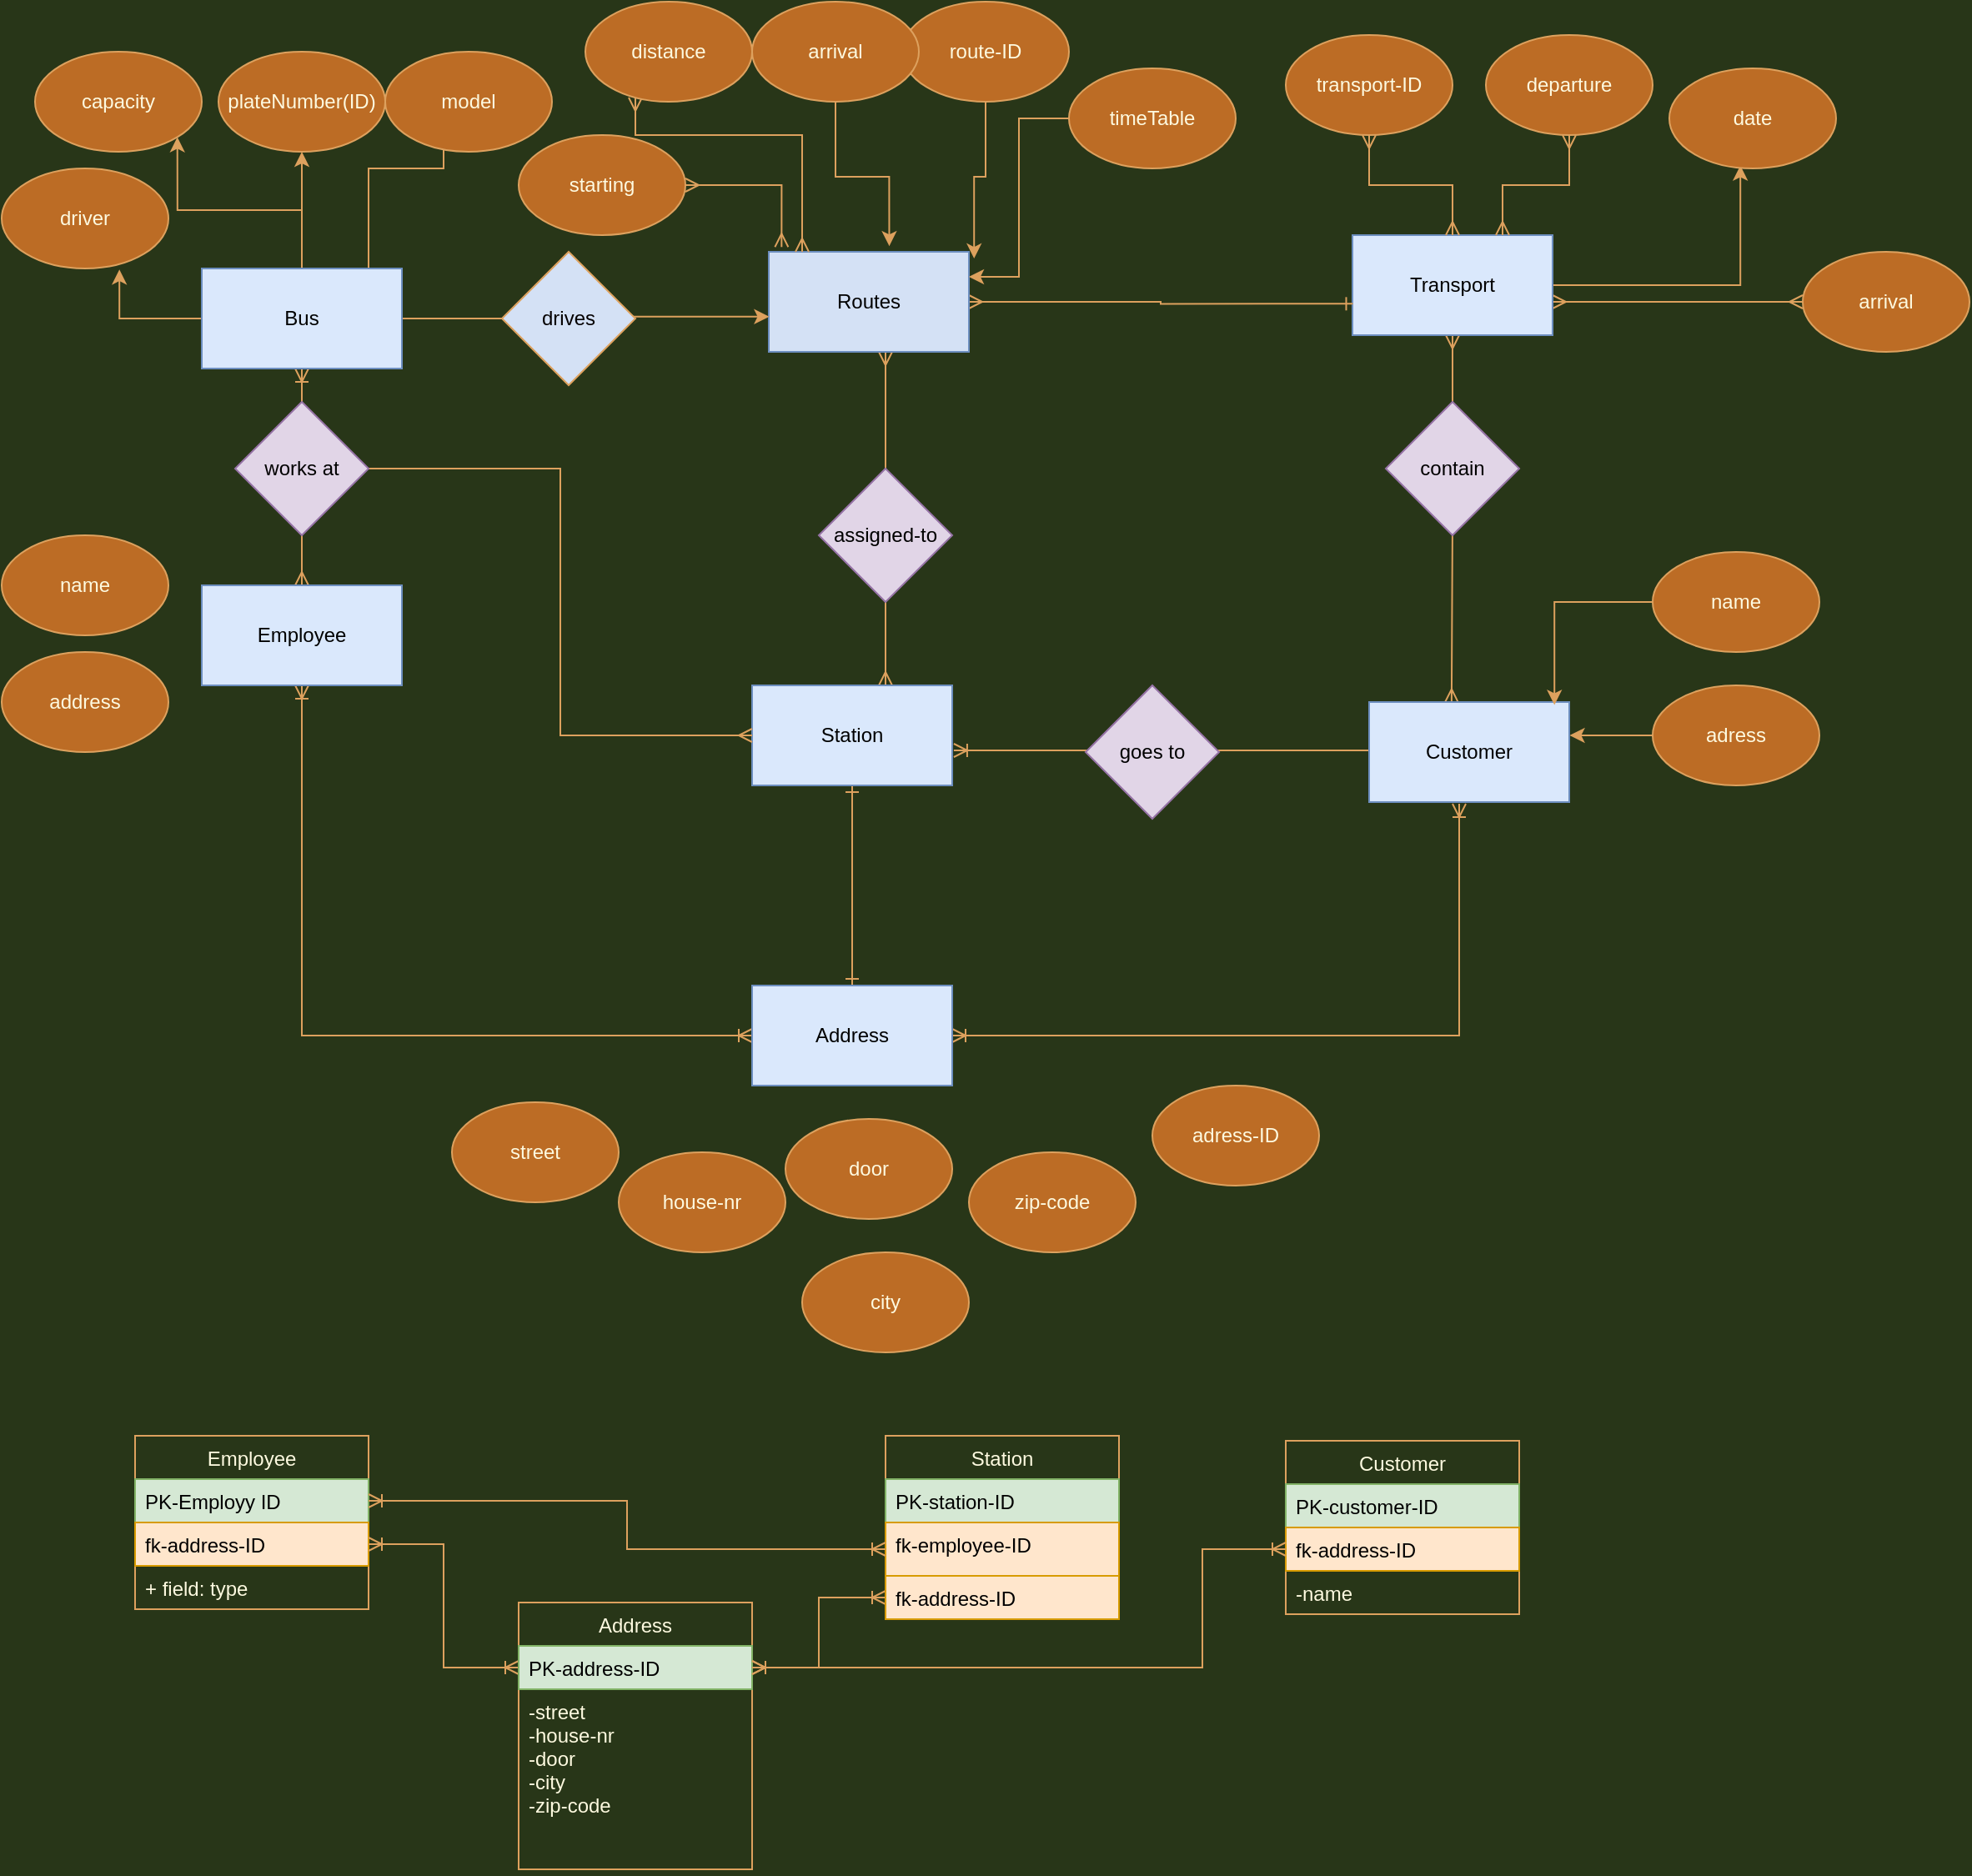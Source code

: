 <mxfile version="13.6.2" type="device"><diagram id="WFJB9txeCSuzep1cC1Dv" name="Page-1"><mxGraphModel dx="1178" dy="2312" grid="1" gridSize="10" guides="1" tooltips="1" connect="1" arrows="1" fold="1" page="1" pageScale="1" pageWidth="1169" pageHeight="1654" background="#283618" math="0" shadow="0"><root><mxCell id="0"/><mxCell id="1" parent="0"/><mxCell id="ZkM3j-1I3yB8eJo1ZE1y-53" style="edgeStyle=orthogonalEdgeStyle;rounded=0;orthogonalLoop=1;jettySize=auto;html=1;entryX=0.426;entryY=0.971;entryDx=0;entryDy=0;entryPerimeter=0;labelBackgroundColor=#283618;strokeColor=#DDA15E;fontColor=#FEFAE0;" edge="1" parent="1" source="ZkM3j-1I3yB8eJo1ZE1y-1" target="ZkM3j-1I3yB8eJo1ZE1y-43"><mxGeometry relative="1" as="geometry"/></mxCell><mxCell id="ZkM3j-1I3yB8eJo1ZE1y-89" style="edgeStyle=orthogonalEdgeStyle;rounded=0;orthogonalLoop=1;jettySize=auto;html=1;startArrow=ERmany;startFill=0;endArrow=ERmany;endFill=0;labelBackgroundColor=#283618;strokeColor=#DDA15E;fontColor=#FEFAE0;" edge="1" parent="1" source="ZkM3j-1I3yB8eJo1ZE1y-1" target="ZkM3j-1I3yB8eJo1ZE1y-49"><mxGeometry relative="1" as="geometry"><Array as="points"><mxPoint x="1050" y="170"/></Array></mxGeometry></mxCell><mxCell id="ZkM3j-1I3yB8eJo1ZE1y-92" style="edgeStyle=orthogonalEdgeStyle;rounded=0;orthogonalLoop=1;jettySize=auto;html=1;entryX=0.412;entryY=0.005;entryDx=0;entryDy=0;entryPerimeter=0;startArrow=ERmany;startFill=0;endArrow=ERmany;endFill=0;labelBackgroundColor=#283618;strokeColor=#DDA15E;fontColor=#FEFAE0;" edge="1" parent="1" source="ZkM3j-1I3yB8eJo1ZE1y-1" target="ZkM3j-1I3yB8eJo1ZE1y-6"><mxGeometry relative="1" as="geometry"/></mxCell><mxCell id="ZkM3j-1I3yB8eJo1ZE1y-1" value="Transport" style="rounded=0;whiteSpace=wrap;html=1;fillColor=#dae8fc;strokeColor=#6c8ebf;" vertex="1" parent="1"><mxGeometry x="810" y="130" width="120" height="60" as="geometry"/></mxCell><mxCell id="ZkM3j-1I3yB8eJo1ZE1y-12" style="edgeStyle=orthogonalEdgeStyle;rounded=0;orthogonalLoop=1;jettySize=auto;html=1;entryX=0.5;entryY=1;entryDx=0;entryDy=0;startArrow=ERone;startFill=0;endArrow=ERone;endFill=0;labelBackgroundColor=#283618;strokeColor=#DDA15E;fontColor=#FEFAE0;" edge="1" parent="1" source="ZkM3j-1I3yB8eJo1ZE1y-3" target="ZkM3j-1I3yB8eJo1ZE1y-4"><mxGeometry relative="1" as="geometry"><mxPoint x="510" y="470" as="targetPoint"/></mxGeometry></mxCell><mxCell id="ZkM3j-1I3yB8eJo1ZE1y-13" style="edgeStyle=orthogonalEdgeStyle;rounded=0;orthogonalLoop=1;jettySize=auto;html=1;entryX=0.45;entryY=1.017;entryDx=0;entryDy=0;entryPerimeter=0;endArrow=ERoneToMany;endFill=0;startArrow=ERoneToMany;startFill=0;labelBackgroundColor=#283618;strokeColor=#DDA15E;fontColor=#FEFAE0;" edge="1" parent="1" source="ZkM3j-1I3yB8eJo1ZE1y-3" target="ZkM3j-1I3yB8eJo1ZE1y-6"><mxGeometry relative="1" as="geometry"/></mxCell><mxCell id="ZkM3j-1I3yB8eJo1ZE1y-14" style="edgeStyle=orthogonalEdgeStyle;rounded=0;orthogonalLoop=1;jettySize=auto;html=1;entryX=0.5;entryY=1;entryDx=0;entryDy=0;endArrow=ERoneToMany;endFill=0;startArrow=ERoneToMany;startFill=0;labelBackgroundColor=#283618;strokeColor=#DDA15E;fontColor=#FEFAE0;" edge="1" parent="1" source="ZkM3j-1I3yB8eJo1ZE1y-3" target="ZkM3j-1I3yB8eJo1ZE1y-5"><mxGeometry relative="1" as="geometry"/></mxCell><mxCell id="ZkM3j-1I3yB8eJo1ZE1y-3" value="Address" style="rounded=0;whiteSpace=wrap;html=1;fillColor=#dae8fc;strokeColor=#6c8ebf;" vertex="1" parent="1"><mxGeometry x="450" y="580" width="120" height="60" as="geometry"/></mxCell><mxCell id="ZkM3j-1I3yB8eJo1ZE1y-83" style="edgeStyle=orthogonalEdgeStyle;rounded=0;orthogonalLoop=1;jettySize=auto;html=1;startArrow=ERmany;startFill=0;endArrow=ERmany;endFill=0;labelBackgroundColor=#283618;strokeColor=#DDA15E;fontColor=#FEFAE0;" edge="1" parent="1" source="ZkM3j-1I3yB8eJo1ZE1y-4" target="ZkM3j-1I3yB8eJo1ZE1y-27"><mxGeometry relative="1" as="geometry"><Array as="points"><mxPoint x="530" y="370"/><mxPoint x="530" y="370"/></Array></mxGeometry></mxCell><mxCell id="ZkM3j-1I3yB8eJo1ZE1y-4" value="Station" style="rounded=0;whiteSpace=wrap;html=1;fillColor=#dae8fc;strokeColor=#6c8ebf;" vertex="1" parent="1"><mxGeometry x="450" y="400" width="120" height="60" as="geometry"/></mxCell><mxCell id="ZkM3j-1I3yB8eJo1ZE1y-33" style="edgeStyle=orthogonalEdgeStyle;rounded=0;orthogonalLoop=1;jettySize=auto;html=1;entryX=0.5;entryY=1;entryDx=0;entryDy=0;startArrow=ERmany;startFill=0;endArrow=ERoneToMany;endFill=0;labelBackgroundColor=#283618;strokeColor=#DDA15E;fontColor=#FEFAE0;" edge="1" parent="1" source="ZkM3j-1I3yB8eJo1ZE1y-5" target="ZkM3j-1I3yB8eJo1ZE1y-30"><mxGeometry relative="1" as="geometry"/></mxCell><mxCell id="ZkM3j-1I3yB8eJo1ZE1y-5" value="Employee" style="rounded=0;whiteSpace=wrap;html=1;fillColor=#dae8fc;strokeColor=#6c8ebf;" vertex="1" parent="1"><mxGeometry x="120" y="340" width="120" height="60" as="geometry"/></mxCell><mxCell id="ZkM3j-1I3yB8eJo1ZE1y-17" style="edgeStyle=orthogonalEdgeStyle;rounded=0;orthogonalLoop=1;jettySize=auto;html=1;entryX=1.008;entryY=0.65;entryDx=0;entryDy=0;entryPerimeter=0;labelBackgroundColor=#283618;strokeColor=#DDA15E;fontColor=#FEFAE0;endArrow=ERoneToMany;endFill=0;" edge="1" parent="1" source="ZkM3j-1I3yB8eJo1ZE1y-6" target="ZkM3j-1I3yB8eJo1ZE1y-4"><mxGeometry relative="1" as="geometry"><Array as="points"><mxPoint x="610" y="439"/><mxPoint x="610" y="439"/></Array></mxGeometry></mxCell><mxCell id="ZkM3j-1I3yB8eJo1ZE1y-6" value="Customer" style="rounded=0;whiteSpace=wrap;html=1;fillColor=#dae8fc;strokeColor=#6c8ebf;" vertex="1" parent="1"><mxGeometry x="820" y="410" width="120" height="60" as="geometry"/></mxCell><mxCell id="ZkM3j-1I3yB8eJo1ZE1y-35" style="edgeStyle=orthogonalEdgeStyle;rounded=0;orthogonalLoop=1;jettySize=auto;html=1;entryX=0;entryY=0.5;entryDx=0;entryDy=0;endArrow=ERmany;endFill=0;labelBackgroundColor=#283618;strokeColor=#DDA15E;fontColor=#FEFAE0;" edge="1" parent="1" source="ZkM3j-1I3yB8eJo1ZE1y-18" target="ZkM3j-1I3yB8eJo1ZE1y-4"><mxGeometry relative="1" as="geometry"/></mxCell><mxCell id="ZkM3j-1I3yB8eJo1ZE1y-18" value="works at" style="rhombus;whiteSpace=wrap;html=1;fillColor=#e1d5e7;strokeColor=#9673a6;" vertex="1" parent="1"><mxGeometry x="140" y="230" width="80" height="80" as="geometry"/></mxCell><mxCell id="ZkM3j-1I3yB8eJo1ZE1y-20" value="assigned-to" style="rhombus;whiteSpace=wrap;html=1;fillColor=#e1d5e7;strokeColor=#9673a6;" vertex="1" parent="1"><mxGeometry x="490" y="270" width="80" height="80" as="geometry"/></mxCell><mxCell id="ZkM3j-1I3yB8eJo1ZE1y-24" value="goes to" style="rhombus;whiteSpace=wrap;html=1;fillColor=#e1d5e7;strokeColor=#9673a6;" vertex="1" parent="1"><mxGeometry x="650" y="400" width="80" height="80" as="geometry"/></mxCell><mxCell id="ZkM3j-1I3yB8eJo1ZE1y-85" style="edgeStyle=orthogonalEdgeStyle;rounded=0;orthogonalLoop=1;jettySize=auto;html=1;entryX=0.002;entryY=0.686;entryDx=0;entryDy=0;entryPerimeter=0;startArrow=ERmany;startFill=0;endArrow=ERone;endFill=0;labelBackgroundColor=#283618;strokeColor=#DDA15E;fontColor=#FEFAE0;" edge="1" parent="1" source="ZkM3j-1I3yB8eJo1ZE1y-27" target="ZkM3j-1I3yB8eJo1ZE1y-1"><mxGeometry relative="1" as="geometry"/></mxCell><mxCell id="ZkM3j-1I3yB8eJo1ZE1y-27" value="Routes" style="rounded=0;whiteSpace=wrap;html=1;fillColor=#D4E1F5;strokeColor=#6c8ebf;" vertex="1" parent="1"><mxGeometry x="460" y="140" width="120" height="60" as="geometry"/></mxCell><mxCell id="ZkM3j-1I3yB8eJo1ZE1y-29" value="contain" style="rhombus;whiteSpace=wrap;html=1;fillColor=#e1d5e7;strokeColor=#9673a6;" vertex="1" parent="1"><mxGeometry x="830" y="230" width="80" height="80" as="geometry"/></mxCell><mxCell id="ZkM3j-1I3yB8eJo1ZE1y-45" style="edgeStyle=orthogonalEdgeStyle;rounded=0;orthogonalLoop=1;jettySize=auto;html=1;entryX=1;entryY=1;entryDx=0;entryDy=0;labelBackgroundColor=#283618;strokeColor=#DDA15E;fontColor=#FEFAE0;" edge="1" parent="1" source="ZkM3j-1I3yB8eJo1ZE1y-30" target="ZkM3j-1I3yB8eJo1ZE1y-37"><mxGeometry relative="1" as="geometry"/></mxCell><mxCell id="ZkM3j-1I3yB8eJo1ZE1y-46" style="edgeStyle=orthogonalEdgeStyle;rounded=0;orthogonalLoop=1;jettySize=auto;html=1;entryX=0.706;entryY=1.01;entryDx=0;entryDy=0;entryPerimeter=0;labelBackgroundColor=#283618;strokeColor=#DDA15E;fontColor=#FEFAE0;" edge="1" parent="1" source="ZkM3j-1I3yB8eJo1ZE1y-30" target="ZkM3j-1I3yB8eJo1ZE1y-44"><mxGeometry relative="1" as="geometry"/></mxCell><mxCell id="ZkM3j-1I3yB8eJo1ZE1y-47" style="edgeStyle=orthogonalEdgeStyle;rounded=0;orthogonalLoop=1;jettySize=auto;html=1;entryX=0.5;entryY=1;entryDx=0;entryDy=0;labelBackgroundColor=#283618;strokeColor=#DDA15E;fontColor=#FEFAE0;" edge="1" parent="1" source="ZkM3j-1I3yB8eJo1ZE1y-30" target="ZkM3j-1I3yB8eJo1ZE1y-38"><mxGeometry relative="1" as="geometry"/></mxCell><mxCell id="ZkM3j-1I3yB8eJo1ZE1y-48" style="edgeStyle=orthogonalEdgeStyle;rounded=0;orthogonalLoop=1;jettySize=auto;html=1;entryX=0;entryY=1;entryDx=0;entryDy=0;labelBackgroundColor=#283618;strokeColor=#DDA15E;fontColor=#FEFAE0;" edge="1" parent="1" source="ZkM3j-1I3yB8eJo1ZE1y-30" target="ZkM3j-1I3yB8eJo1ZE1y-40"><mxGeometry relative="1" as="geometry"><Array as="points"><mxPoint x="220" y="90"/><mxPoint x="265" y="90"/></Array></mxGeometry></mxCell><mxCell id="ZkM3j-1I3yB8eJo1ZE1y-121" value="" style="edgeStyle=orthogonalEdgeStyle;curved=0;rounded=1;sketch=0;orthogonalLoop=1;jettySize=auto;html=1;strokeColor=#DDA15E;fillColor=#BC6C25;fontColor=#FEFAE0;entryX=0.002;entryY=0.648;entryDx=0;entryDy=0;entryPerimeter=0;" edge="1" parent="1" source="ZkM3j-1I3yB8eJo1ZE1y-30" target="ZkM3j-1I3yB8eJo1ZE1y-27"><mxGeometry relative="1" as="geometry"/></mxCell><mxCell id="ZkM3j-1I3yB8eJo1ZE1y-30" value="Bus" style="rounded=0;whiteSpace=wrap;html=1;fillColor=#dae8fc;strokeColor=#6c8ebf;" vertex="1" parent="1"><mxGeometry x="120" y="150" width="120" height="60" as="geometry"/></mxCell><mxCell id="ZkM3j-1I3yB8eJo1ZE1y-37" value="capacity" style="ellipse;whiteSpace=wrap;html=1;fillColor=#BC6C25;strokeColor=#DDA15E;fontColor=#FEFAE0;" vertex="1" parent="1"><mxGeometry x="20" y="20" width="100" height="60" as="geometry"/></mxCell><mxCell id="ZkM3j-1I3yB8eJo1ZE1y-38" value="plateNumber(ID)" style="ellipse;whiteSpace=wrap;html=1;fillColor=#BC6C25;strokeColor=#DDA15E;fontColor=#FEFAE0;" vertex="1" parent="1"><mxGeometry x="130" y="20" width="100" height="60" as="geometry"/></mxCell><mxCell id="ZkM3j-1I3yB8eJo1ZE1y-40" value="model" style="ellipse;whiteSpace=wrap;html=1;fillColor=#BC6C25;strokeColor=#DDA15E;fontColor=#FEFAE0;" vertex="1" parent="1"><mxGeometry x="230" y="20" width="100" height="60" as="geometry"/></mxCell><mxCell id="ZkM3j-1I3yB8eJo1ZE1y-88" style="edgeStyle=orthogonalEdgeStyle;rounded=0;orthogonalLoop=1;jettySize=auto;html=1;entryX=0.064;entryY=-0.048;entryDx=0;entryDy=0;entryPerimeter=0;startArrow=ERmany;startFill=0;endArrow=ERmany;endFill=0;labelBackgroundColor=#283618;strokeColor=#DDA15E;fontColor=#FEFAE0;" edge="1" parent="1" source="ZkM3j-1I3yB8eJo1ZE1y-41" target="ZkM3j-1I3yB8eJo1ZE1y-27"><mxGeometry relative="1" as="geometry"/></mxCell><mxCell id="ZkM3j-1I3yB8eJo1ZE1y-41" value="starting" style="ellipse;whiteSpace=wrap;html=1;fillColor=#BC6C25;strokeColor=#DDA15E;fontColor=#FEFAE0;" vertex="1" parent="1"><mxGeometry x="310" y="70" width="100" height="60" as="geometry"/></mxCell><mxCell id="ZkM3j-1I3yB8eJo1ZE1y-90" style="edgeStyle=orthogonalEdgeStyle;rounded=0;orthogonalLoop=1;jettySize=auto;html=1;entryX=0.75;entryY=0;entryDx=0;entryDy=0;startArrow=ERmany;startFill=0;endArrow=ERmany;endFill=0;labelBackgroundColor=#283618;strokeColor=#DDA15E;fontColor=#FEFAE0;" edge="1" parent="1" source="ZkM3j-1I3yB8eJo1ZE1y-42" target="ZkM3j-1I3yB8eJo1ZE1y-1"><mxGeometry relative="1" as="geometry"/></mxCell><mxCell id="ZkM3j-1I3yB8eJo1ZE1y-42" value="departure" style="ellipse;whiteSpace=wrap;html=1;fillColor=#BC6C25;strokeColor=#DDA15E;fontColor=#FEFAE0;" vertex="1" parent="1"><mxGeometry x="890" y="10" width="100" height="60" as="geometry"/></mxCell><mxCell id="ZkM3j-1I3yB8eJo1ZE1y-43" value="date" style="ellipse;whiteSpace=wrap;html=1;fillColor=#BC6C25;strokeColor=#DDA15E;fontColor=#FEFAE0;" vertex="1" parent="1"><mxGeometry x="1000" y="30" width="100" height="60" as="geometry"/></mxCell><mxCell id="ZkM3j-1I3yB8eJo1ZE1y-44" value="driver" style="ellipse;whiteSpace=wrap;html=1;fillColor=#BC6C25;strokeColor=#DDA15E;fontColor=#FEFAE0;" vertex="1" parent="1"><mxGeometry y="90" width="100" height="60" as="geometry"/></mxCell><mxCell id="ZkM3j-1I3yB8eJo1ZE1y-49" value="arrival" style="ellipse;whiteSpace=wrap;html=1;fillColor=#BC6C25;strokeColor=#DDA15E;fontColor=#FEFAE0;" vertex="1" parent="1"><mxGeometry x="1080" y="140" width="100" height="60" as="geometry"/></mxCell><mxCell id="ZkM3j-1I3yB8eJo1ZE1y-60" style="edgeStyle=orthogonalEdgeStyle;rounded=0;orthogonalLoop=1;jettySize=auto;html=1;entryX=0.602;entryY=-0.057;entryDx=0;entryDy=0;entryPerimeter=0;labelBackgroundColor=#283618;strokeColor=#DDA15E;fontColor=#FEFAE0;" edge="1" parent="1" source="ZkM3j-1I3yB8eJo1ZE1y-58" target="ZkM3j-1I3yB8eJo1ZE1y-27"><mxGeometry relative="1" as="geometry"/></mxCell><mxCell id="ZkM3j-1I3yB8eJo1ZE1y-87" style="edgeStyle=orthogonalEdgeStyle;rounded=0;orthogonalLoop=1;jettySize=auto;html=1;startArrow=ERmany;startFill=0;endArrow=ERmany;endFill=0;labelBackgroundColor=#283618;strokeColor=#DDA15E;fontColor=#FEFAE0;" edge="1" parent="1" source="ZkM3j-1I3yB8eJo1ZE1y-54"><mxGeometry relative="1" as="geometry"><mxPoint x="480" y="140" as="targetPoint"/><Array as="points"><mxPoint x="380" y="70"/><mxPoint x="480" y="70"/></Array></mxGeometry></mxCell><mxCell id="ZkM3j-1I3yB8eJo1ZE1y-54" value="distance" style="ellipse;whiteSpace=wrap;html=1;fillColor=#BC6C25;strokeColor=#DDA15E;fontColor=#FEFAE0;" vertex="1" parent="1"><mxGeometry x="350" y="-10" width="100" height="60" as="geometry"/></mxCell><mxCell id="ZkM3j-1I3yB8eJo1ZE1y-91" style="edgeStyle=orthogonalEdgeStyle;rounded=0;orthogonalLoop=1;jettySize=auto;html=1;startArrow=ERmany;startFill=0;endArrow=ERmany;endFill=0;labelBackgroundColor=#283618;strokeColor=#DDA15E;fontColor=#FEFAE0;" edge="1" parent="1" source="ZkM3j-1I3yB8eJo1ZE1y-56" target="ZkM3j-1I3yB8eJo1ZE1y-1"><mxGeometry relative="1" as="geometry"/></mxCell><mxCell id="ZkM3j-1I3yB8eJo1ZE1y-56" value="transport-ID" style="ellipse;whiteSpace=wrap;html=1;fillColor=#BC6C25;strokeColor=#DDA15E;fontColor=#FEFAE0;" vertex="1" parent="1"><mxGeometry x="770" y="10" width="100" height="60" as="geometry"/></mxCell><mxCell id="ZkM3j-1I3yB8eJo1ZE1y-64" style="edgeStyle=orthogonalEdgeStyle;rounded=0;orthogonalLoop=1;jettySize=auto;html=1;entryX=1;entryY=0.25;entryDx=0;entryDy=0;labelBackgroundColor=#283618;strokeColor=#DDA15E;fontColor=#FEFAE0;" edge="1" parent="1" source="ZkM3j-1I3yB8eJo1ZE1y-63" target="ZkM3j-1I3yB8eJo1ZE1y-27"><mxGeometry relative="1" as="geometry"/></mxCell><mxCell id="ZkM3j-1I3yB8eJo1ZE1y-63" value="timeTable" style="ellipse;whiteSpace=wrap;html=1;fillColor=#BC6C25;strokeColor=#DDA15E;fontColor=#FEFAE0;" vertex="1" parent="1"><mxGeometry x="640" y="30" width="100" height="60" as="geometry"/></mxCell><mxCell id="ZkM3j-1I3yB8eJo1ZE1y-68" style="edgeStyle=orthogonalEdgeStyle;rounded=0;orthogonalLoop=1;jettySize=auto;html=1;entryX=0.926;entryY=0.029;entryDx=0;entryDy=0;entryPerimeter=0;labelBackgroundColor=#283618;strokeColor=#DDA15E;fontColor=#FEFAE0;" edge="1" parent="1" source="ZkM3j-1I3yB8eJo1ZE1y-65" target="ZkM3j-1I3yB8eJo1ZE1y-6"><mxGeometry relative="1" as="geometry"/></mxCell><mxCell id="ZkM3j-1I3yB8eJo1ZE1y-65" value="name" style="ellipse;whiteSpace=wrap;html=1;fillColor=#BC6C25;strokeColor=#DDA15E;fontColor=#FEFAE0;" vertex="1" parent="1"><mxGeometry x="990" y="320" width="100" height="60" as="geometry"/></mxCell><mxCell id="ZkM3j-1I3yB8eJo1ZE1y-72" style="edgeStyle=orthogonalEdgeStyle;rounded=0;orthogonalLoop=1;jettySize=auto;html=1;entryX=1.002;entryY=0.333;entryDx=0;entryDy=0;entryPerimeter=0;labelBackgroundColor=#283618;strokeColor=#DDA15E;fontColor=#FEFAE0;" edge="1" parent="1" source="ZkM3j-1I3yB8eJo1ZE1y-67" target="ZkM3j-1I3yB8eJo1ZE1y-6"><mxGeometry relative="1" as="geometry"/></mxCell><mxCell id="ZkM3j-1I3yB8eJo1ZE1y-67" value="adress" style="ellipse;whiteSpace=wrap;html=1;fillColor=#BC6C25;strokeColor=#DDA15E;fontColor=#FEFAE0;" vertex="1" parent="1"><mxGeometry x="990" y="400" width="100" height="60" as="geometry"/></mxCell><mxCell id="ZkM3j-1I3yB8eJo1ZE1y-71" style="edgeStyle=orthogonalEdgeStyle;rounded=0;orthogonalLoop=1;jettySize=auto;html=1;entryX=1.026;entryY=0.067;entryDx=0;entryDy=0;entryPerimeter=0;labelBackgroundColor=#283618;strokeColor=#DDA15E;fontColor=#FEFAE0;" edge="1" parent="1" source="ZkM3j-1I3yB8eJo1ZE1y-70" target="ZkM3j-1I3yB8eJo1ZE1y-27"><mxGeometry relative="1" as="geometry"/></mxCell><mxCell id="ZkM3j-1I3yB8eJo1ZE1y-70" value="route-ID" style="ellipse;whiteSpace=wrap;html=1;fillColor=#BC6C25;strokeColor=#DDA15E;fontColor=#FEFAE0;" vertex="1" parent="1"><mxGeometry x="540" y="-10" width="100" height="60" as="geometry"/></mxCell><mxCell id="ZkM3j-1I3yB8eJo1ZE1y-73" value="adress-ID" style="ellipse;whiteSpace=wrap;html=1;fillColor=#BC6C25;strokeColor=#DDA15E;fontColor=#FEFAE0;" vertex="1" parent="1"><mxGeometry x="690" y="640" width="100" height="60" as="geometry"/></mxCell><mxCell id="ZkM3j-1I3yB8eJo1ZE1y-74" value="zip-code" style="ellipse;whiteSpace=wrap;html=1;fillColor=#BC6C25;strokeColor=#DDA15E;fontColor=#FEFAE0;" vertex="1" parent="1"><mxGeometry x="580" y="680" width="100" height="60" as="geometry"/></mxCell><mxCell id="ZkM3j-1I3yB8eJo1ZE1y-75" value="city" style="ellipse;whiteSpace=wrap;html=1;fillColor=#BC6C25;strokeColor=#DDA15E;fontColor=#FEFAE0;" vertex="1" parent="1"><mxGeometry x="480" y="740" width="100" height="60" as="geometry"/></mxCell><mxCell id="ZkM3j-1I3yB8eJo1ZE1y-76" value="street" style="ellipse;whiteSpace=wrap;html=1;fillColor=#BC6C25;strokeColor=#DDA15E;fontColor=#FEFAE0;" vertex="1" parent="1"><mxGeometry x="270" y="650" width="100" height="60" as="geometry"/></mxCell><mxCell id="ZkM3j-1I3yB8eJo1ZE1y-79" value="house-nr" style="ellipse;whiteSpace=wrap;html=1;fillColor=#BC6C25;strokeColor=#DDA15E;fontColor=#FEFAE0;" vertex="1" parent="1"><mxGeometry x="370" y="680" width="100" height="60" as="geometry"/></mxCell><mxCell id="ZkM3j-1I3yB8eJo1ZE1y-80" value="door" style="ellipse;whiteSpace=wrap;html=1;fillColor=#BC6C25;strokeColor=#DDA15E;fontColor=#FEFAE0;" vertex="1" parent="1"><mxGeometry x="470" y="660" width="100" height="60" as="geometry"/></mxCell><mxCell id="ZkM3j-1I3yB8eJo1ZE1y-58" value="arrival" style="ellipse;whiteSpace=wrap;html=1;fillColor=#BC6C25;strokeColor=#DDA15E;fontColor=#FEFAE0;" vertex="1" parent="1"><mxGeometry x="450" y="-10" width="100" height="60" as="geometry"/></mxCell><mxCell id="ZkM3j-1I3yB8eJo1ZE1y-97" value="Employee" style="swimlane;fontStyle=0;childLayout=stackLayout;horizontal=1;startSize=26;fillColor=none;horizontalStack=0;resizeParent=1;resizeParentMax=0;resizeLast=0;collapsible=1;marginBottom=0;strokeColor=#DDA15E;fontColor=#FEFAE0;" vertex="1" parent="1"><mxGeometry x="80" y="850" width="140" height="104" as="geometry"/></mxCell><mxCell id="ZkM3j-1I3yB8eJo1ZE1y-98" value="PK-Employy ID" style="text;strokeColor=#82b366;fillColor=#d5e8d4;align=left;verticalAlign=top;spacingLeft=4;spacingRight=4;overflow=hidden;rotatable=0;points=[[0,0.5],[1,0.5]];portConstraint=eastwest;" vertex="1" parent="ZkM3j-1I3yB8eJo1ZE1y-97"><mxGeometry y="26" width="140" height="26" as="geometry"/></mxCell><mxCell id="ZkM3j-1I3yB8eJo1ZE1y-99" value="fk-address-ID" style="text;strokeColor=#d79b00;fillColor=#ffe6cc;align=left;verticalAlign=top;spacingLeft=4;spacingRight=4;overflow=hidden;rotatable=0;points=[[0,0.5],[1,0.5]];portConstraint=eastwest;" vertex="1" parent="ZkM3j-1I3yB8eJo1ZE1y-97"><mxGeometry y="52" width="140" height="26" as="geometry"/></mxCell><mxCell id="ZkM3j-1I3yB8eJo1ZE1y-100" value="+ field: type" style="text;strokeColor=none;fillColor=none;align=left;verticalAlign=top;spacingLeft=4;spacingRight=4;overflow=hidden;rotatable=0;points=[[0,0.5],[1,0.5]];portConstraint=eastwest;fontColor=#FEFAE0;" vertex="1" parent="ZkM3j-1I3yB8eJo1ZE1y-97"><mxGeometry y="78" width="140" height="26" as="geometry"/></mxCell><mxCell id="ZkM3j-1I3yB8eJo1ZE1y-113" value="address" style="ellipse;whiteSpace=wrap;html=1;fillColor=#BC6C25;strokeColor=#DDA15E;fontColor=#FEFAE0;" vertex="1" parent="1"><mxGeometry y="380" width="100" height="60" as="geometry"/></mxCell><mxCell id="ZkM3j-1I3yB8eJo1ZE1y-114" value="name" style="ellipse;whiteSpace=wrap;html=1;fillColor=#BC6C25;strokeColor=#DDA15E;fontColor=#FEFAE0;" vertex="1" parent="1"><mxGeometry y="310" width="100" height="60" as="geometry"/></mxCell><mxCell id="ZkM3j-1I3yB8eJo1ZE1y-115" style="edgeStyle=orthogonalEdgeStyle;rounded=0;orthogonalLoop=1;jettySize=auto;html=1;startArrow=ERoneToMany;startFill=0;endArrow=ERoneToMany;endFill=0;labelBackgroundColor=#283618;strokeColor=#DDA15E;fontColor=#FEFAE0;" edge="1" parent="1" source="ZkM3j-1I3yB8eJo1ZE1y-110" target="ZkM3j-1I3yB8eJo1ZE1y-99"><mxGeometry relative="1" as="geometry"/></mxCell><mxCell id="ZkM3j-1I3yB8eJo1ZE1y-101" value="Customer" style="swimlane;fontStyle=0;childLayout=stackLayout;horizontal=1;startSize=26;fillColor=none;horizontalStack=0;resizeParent=1;resizeParentMax=0;resizeLast=0;collapsible=1;marginBottom=0;strokeColor=#DDA15E;fontColor=#FEFAE0;" vertex="1" parent="1"><mxGeometry x="770" y="853" width="140" height="104" as="geometry"/></mxCell><mxCell id="ZkM3j-1I3yB8eJo1ZE1y-102" value="PK-customer-ID" style="text;strokeColor=#82b366;fillColor=#d5e8d4;align=left;verticalAlign=top;spacingLeft=4;spacingRight=4;overflow=hidden;rotatable=0;points=[[0,0.5],[1,0.5]];portConstraint=eastwest;" vertex="1" parent="ZkM3j-1I3yB8eJo1ZE1y-101"><mxGeometry y="26" width="140" height="26" as="geometry"/></mxCell><mxCell id="ZkM3j-1I3yB8eJo1ZE1y-103" value="fk-address-ID" style="text;strokeColor=#d79b00;fillColor=#ffe6cc;align=left;verticalAlign=top;spacingLeft=4;spacingRight=4;overflow=hidden;rotatable=0;points=[[0,0.5],[1,0.5]];portConstraint=eastwest;" vertex="1" parent="ZkM3j-1I3yB8eJo1ZE1y-101"><mxGeometry y="52" width="140" height="26" as="geometry"/></mxCell><mxCell id="ZkM3j-1I3yB8eJo1ZE1y-104" value="-name" style="text;strokeColor=none;fillColor=none;align=left;verticalAlign=top;spacingLeft=4;spacingRight=4;overflow=hidden;rotatable=0;points=[[0,0.5],[1,0.5]];portConstraint=eastwest;fontColor=#FEFAE0;" vertex="1" parent="ZkM3j-1I3yB8eJo1ZE1y-101"><mxGeometry y="78" width="140" height="26" as="geometry"/></mxCell><mxCell id="ZkM3j-1I3yB8eJo1ZE1y-105" value="Station" style="swimlane;fontStyle=0;childLayout=stackLayout;horizontal=1;startSize=26;fillColor=none;horizontalStack=0;resizeParent=1;resizeParentMax=0;resizeLast=0;collapsible=1;marginBottom=0;strokeColor=#DDA15E;fontColor=#FEFAE0;" vertex="1" parent="1"><mxGeometry x="530" y="850" width="140" height="84" as="geometry"><mxRectangle x="530" y="850" width="70" height="26" as="alternateBounds"/></mxGeometry></mxCell><mxCell id="ZkM3j-1I3yB8eJo1ZE1y-106" value="PK-station-ID" style="text;strokeColor=#82b366;fillColor=#d5e8d4;align=left;verticalAlign=top;spacingLeft=4;spacingRight=4;overflow=hidden;rotatable=0;points=[[0,0.5],[1,0.5]];portConstraint=eastwest;" vertex="1" parent="ZkM3j-1I3yB8eJo1ZE1y-105"><mxGeometry y="26" width="140" height="26" as="geometry"/></mxCell><mxCell id="ZkM3j-1I3yB8eJo1ZE1y-108" value="fk-employee-ID&#xA;&#xA;&#xA;" style="text;strokeColor=#d79b00;fillColor=#ffe6cc;align=left;verticalAlign=top;spacingLeft=4;spacingRight=4;overflow=hidden;rotatable=0;points=[[0,0.5],[1,0.5]];portConstraint=eastwest;" vertex="1" parent="ZkM3j-1I3yB8eJo1ZE1y-105"><mxGeometry y="52" width="140" height="32" as="geometry"/></mxCell><mxCell id="ZkM3j-1I3yB8eJo1ZE1y-109" value="Address" style="swimlane;fontStyle=0;childLayout=stackLayout;horizontal=1;startSize=26;fillColor=none;horizontalStack=0;resizeParent=1;resizeParentMax=0;resizeLast=0;collapsible=1;marginBottom=0;strokeColor=#DDA15E;fontColor=#FEFAE0;" vertex="1" parent="1"><mxGeometry x="310" y="950" width="140" height="160" as="geometry"/></mxCell><mxCell id="ZkM3j-1I3yB8eJo1ZE1y-110" value="PK-address-ID" style="text;strokeColor=#82b366;fillColor=#d5e8d4;align=left;verticalAlign=top;spacingLeft=4;spacingRight=4;overflow=hidden;rotatable=0;points=[[0,0.5],[1,0.5]];portConstraint=eastwest;" vertex="1" parent="ZkM3j-1I3yB8eJo1ZE1y-109"><mxGeometry y="26" width="140" height="26" as="geometry"/></mxCell><mxCell id="ZkM3j-1I3yB8eJo1ZE1y-111" value="-street&#xA;-house-nr&#xA;-door&#xA;-city&#xA;-zip-code&#xA;" style="text;strokeColor=none;fillColor=none;align=left;verticalAlign=top;spacingLeft=4;spacingRight=4;overflow=hidden;rotatable=0;points=[[0,0.5],[1,0.5]];portConstraint=eastwest;fontColor=#FEFAE0;" vertex="1" parent="ZkM3j-1I3yB8eJo1ZE1y-109"><mxGeometry y="52" width="140" height="108" as="geometry"/></mxCell><mxCell id="ZkM3j-1I3yB8eJo1ZE1y-117" style="edgeStyle=orthogonalEdgeStyle;rounded=0;orthogonalLoop=1;jettySize=auto;html=1;entryX=0;entryY=0.5;entryDx=0;entryDy=0;startArrow=ERoneToMany;startFill=0;endArrow=ERoneToMany;endFill=0;labelBackgroundColor=#283618;strokeColor=#DDA15E;fontColor=#FEFAE0;" edge="1" parent="1" source="ZkM3j-1I3yB8eJo1ZE1y-110" target="ZkM3j-1I3yB8eJo1ZE1y-107"><mxGeometry relative="1" as="geometry"/></mxCell><mxCell id="ZkM3j-1I3yB8eJo1ZE1y-118" style="edgeStyle=orthogonalEdgeStyle;rounded=0;orthogonalLoop=1;jettySize=auto;html=1;entryX=0;entryY=0.5;entryDx=0;entryDy=0;startArrow=ERoneToMany;startFill=0;endArrow=ERoneToMany;endFill=0;labelBackgroundColor=#283618;strokeColor=#DDA15E;fontColor=#FEFAE0;" edge="1" parent="1" source="ZkM3j-1I3yB8eJo1ZE1y-110" target="ZkM3j-1I3yB8eJo1ZE1y-103"><mxGeometry relative="1" as="geometry"><Array as="points"><mxPoint x="720" y="989"/><mxPoint x="720" y="918"/></Array></mxGeometry></mxCell><mxCell id="ZkM3j-1I3yB8eJo1ZE1y-119" style="edgeStyle=orthogonalEdgeStyle;rounded=0;orthogonalLoop=1;jettySize=auto;html=1;entryX=0;entryY=0.5;entryDx=0;entryDy=0;startArrow=ERoneToMany;startFill=0;endArrow=ERoneToMany;endFill=0;labelBackgroundColor=#283618;strokeColor=#DDA15E;fontColor=#FEFAE0;" edge="1" parent="1" source="ZkM3j-1I3yB8eJo1ZE1y-98" target="ZkM3j-1I3yB8eJo1ZE1y-108"><mxGeometry relative="1" as="geometry"/></mxCell><mxCell id="ZkM3j-1I3yB8eJo1ZE1y-107" value="fk-address-ID" style="text;strokeColor=#d79b00;fillColor=#ffe6cc;align=left;verticalAlign=top;spacingLeft=4;spacingRight=4;overflow=hidden;rotatable=0;points=[[0,0.5],[1,0.5]];portConstraint=eastwest;" vertex="1" parent="1"><mxGeometry x="530" y="934" width="140" height="26" as="geometry"/></mxCell><mxCell id="ZkM3j-1I3yB8eJo1ZE1y-120" value="&lt;font color=&quot;#050000&quot;&gt;drives&lt;/font&gt;" style="rhombus;whiteSpace=wrap;html=1;rounded=0;sketch=0;strokeColor=#DDA15E;fillColor=#D4E1F5;fontColor=#FEFAE0;" vertex="1" parent="1"><mxGeometry x="300" y="140" width="80" height="80" as="geometry"/></mxCell></root></mxGraphModel></diagram></mxfile>